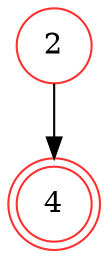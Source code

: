 digraph {   
    node [shape = doublecircle, color = firebrick1] 4 ;
    node [shape = circle];
    node [color= firebrick1];
    2 -> 4;	
}